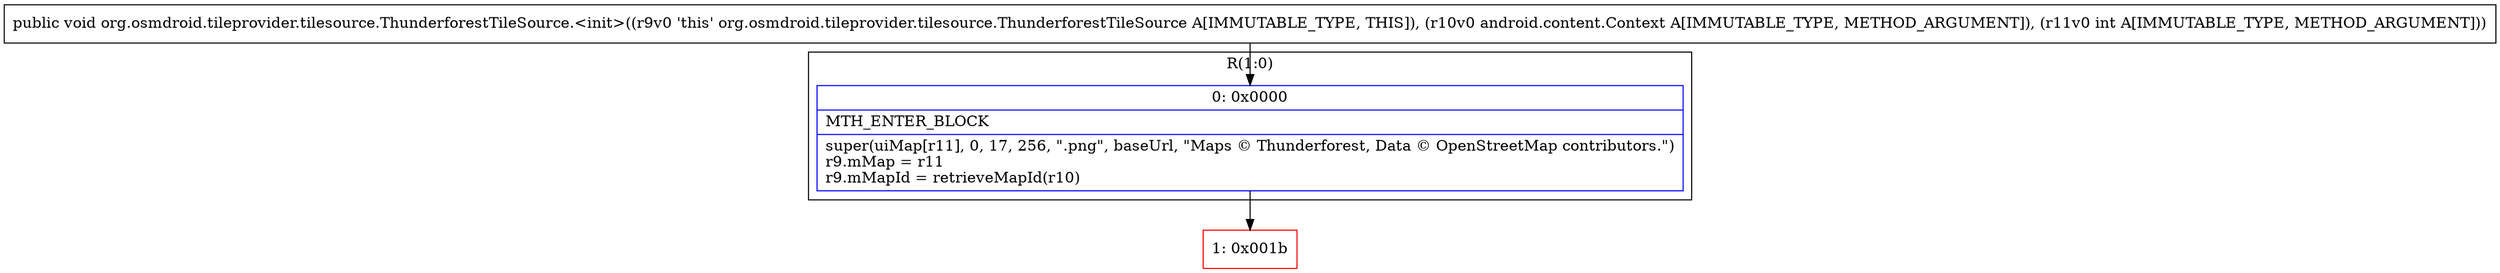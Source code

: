 digraph "CFG fororg.osmdroid.tileprovider.tilesource.ThunderforestTileSource.\<init\>(Landroid\/content\/Context;I)V" {
subgraph cluster_Region_713591651 {
label = "R(1:0)";
node [shape=record,color=blue];
Node_0 [shape=record,label="{0\:\ 0x0000|MTH_ENTER_BLOCK\l|super(uiMap[r11], 0, 17, 256, \".png\", baseUrl, \"Maps © Thunderforest, Data © OpenStreetMap contributors.\")\lr9.mMap = r11\lr9.mMapId = retrieveMapId(r10)\l}"];
}
Node_1 [shape=record,color=red,label="{1\:\ 0x001b}"];
MethodNode[shape=record,label="{public void org.osmdroid.tileprovider.tilesource.ThunderforestTileSource.\<init\>((r9v0 'this' org.osmdroid.tileprovider.tilesource.ThunderforestTileSource A[IMMUTABLE_TYPE, THIS]), (r10v0 android.content.Context A[IMMUTABLE_TYPE, METHOD_ARGUMENT]), (r11v0 int A[IMMUTABLE_TYPE, METHOD_ARGUMENT])) }"];
MethodNode -> Node_0;
Node_0 -> Node_1;
}


